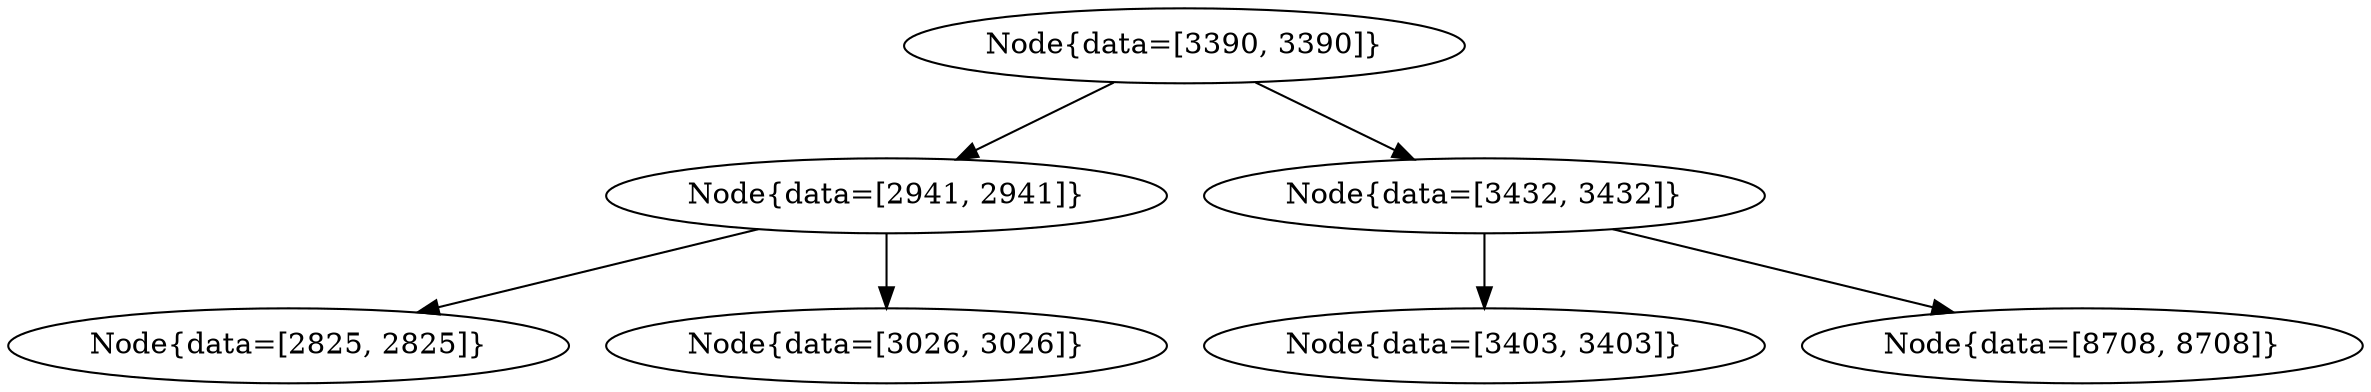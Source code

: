 digraph G{
1269757217 [label="Node{data=[3390, 3390]}"]
1269757217 -> 209485921
209485921 [label="Node{data=[2941, 2941]}"]
209485921 -> 1576912719
1576912719 [label="Node{data=[2825, 2825]}"]
209485921 -> 292051400
292051400 [label="Node{data=[3026, 3026]}"]
1269757217 -> 760459577
760459577 [label="Node{data=[3432, 3432]}"]
760459577 -> 1162105722
1162105722 [label="Node{data=[3403, 3403]}"]
760459577 -> 1982870306
1982870306 [label="Node{data=[8708, 8708]}"]
}